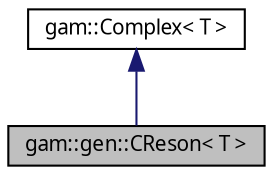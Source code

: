 digraph "gam::gen::CReson&lt; T &gt;"
{
 // LATEX_PDF_SIZE
  bgcolor="transparent";
  edge [fontname="FreeSans.ttf",fontsize="10",labelfontname="FreeSans.ttf",labelfontsize="10"];
  node [fontname="FreeSans.ttf",fontsize="10",shape=record];
  Node1 [label="gam::gen::CReson\< T \>",height=0.2,width=0.4,color="black", fillcolor="grey75", style="filled", fontcolor="black",tooltip="Complex resonator."];
  Node2 -> Node1 [dir="back",color="midnightblue",fontsize="10",style="solid",fontname="FreeSans.ttf"];
  Node2 [label="gam::Complex\< T \>",height=0.2,width=0.4,color="black",URL="$classgam_1_1_complex.html",tooltip="Complex number."];
}
